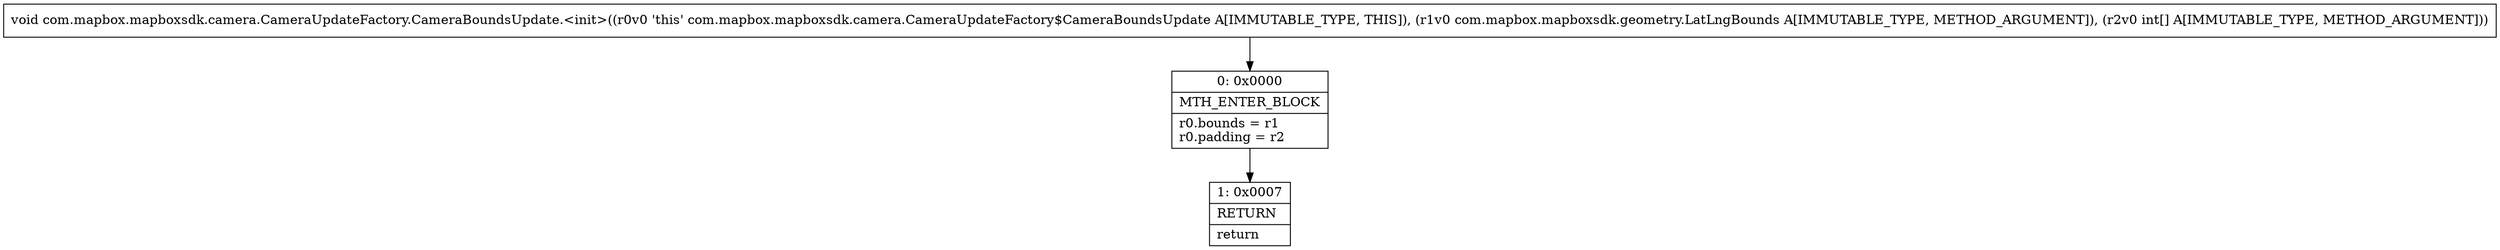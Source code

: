 digraph "CFG forcom.mapbox.mapboxsdk.camera.CameraUpdateFactory.CameraBoundsUpdate.\<init\>(Lcom\/mapbox\/mapboxsdk\/geometry\/LatLngBounds;[I)V" {
Node_0 [shape=record,label="{0\:\ 0x0000|MTH_ENTER_BLOCK\l|r0.bounds = r1\lr0.padding = r2\l}"];
Node_1 [shape=record,label="{1\:\ 0x0007|RETURN\l|return\l}"];
MethodNode[shape=record,label="{void com.mapbox.mapboxsdk.camera.CameraUpdateFactory.CameraBoundsUpdate.\<init\>((r0v0 'this' com.mapbox.mapboxsdk.camera.CameraUpdateFactory$CameraBoundsUpdate A[IMMUTABLE_TYPE, THIS]), (r1v0 com.mapbox.mapboxsdk.geometry.LatLngBounds A[IMMUTABLE_TYPE, METHOD_ARGUMENT]), (r2v0 int[] A[IMMUTABLE_TYPE, METHOD_ARGUMENT])) }"];
MethodNode -> Node_0;
Node_0 -> Node_1;
}

